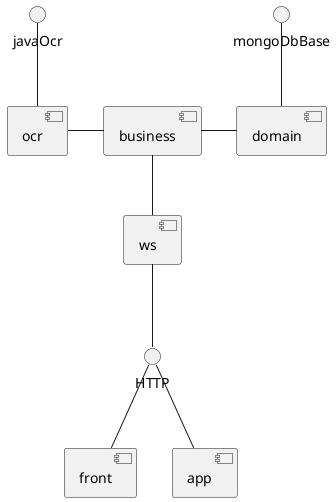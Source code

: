 @startuml

interface mongoDbBase
interface javaOcr
interface HTTP

component business
component ws
component domain
component front
component app
component ocr

mongoDbBase -down- domain
javaOcr-down- ocr
domain -left- business
business -down- ws
business -left- ocr
ws -- HTTP
front -up- HTTP
app -up- HTTP

@enduml